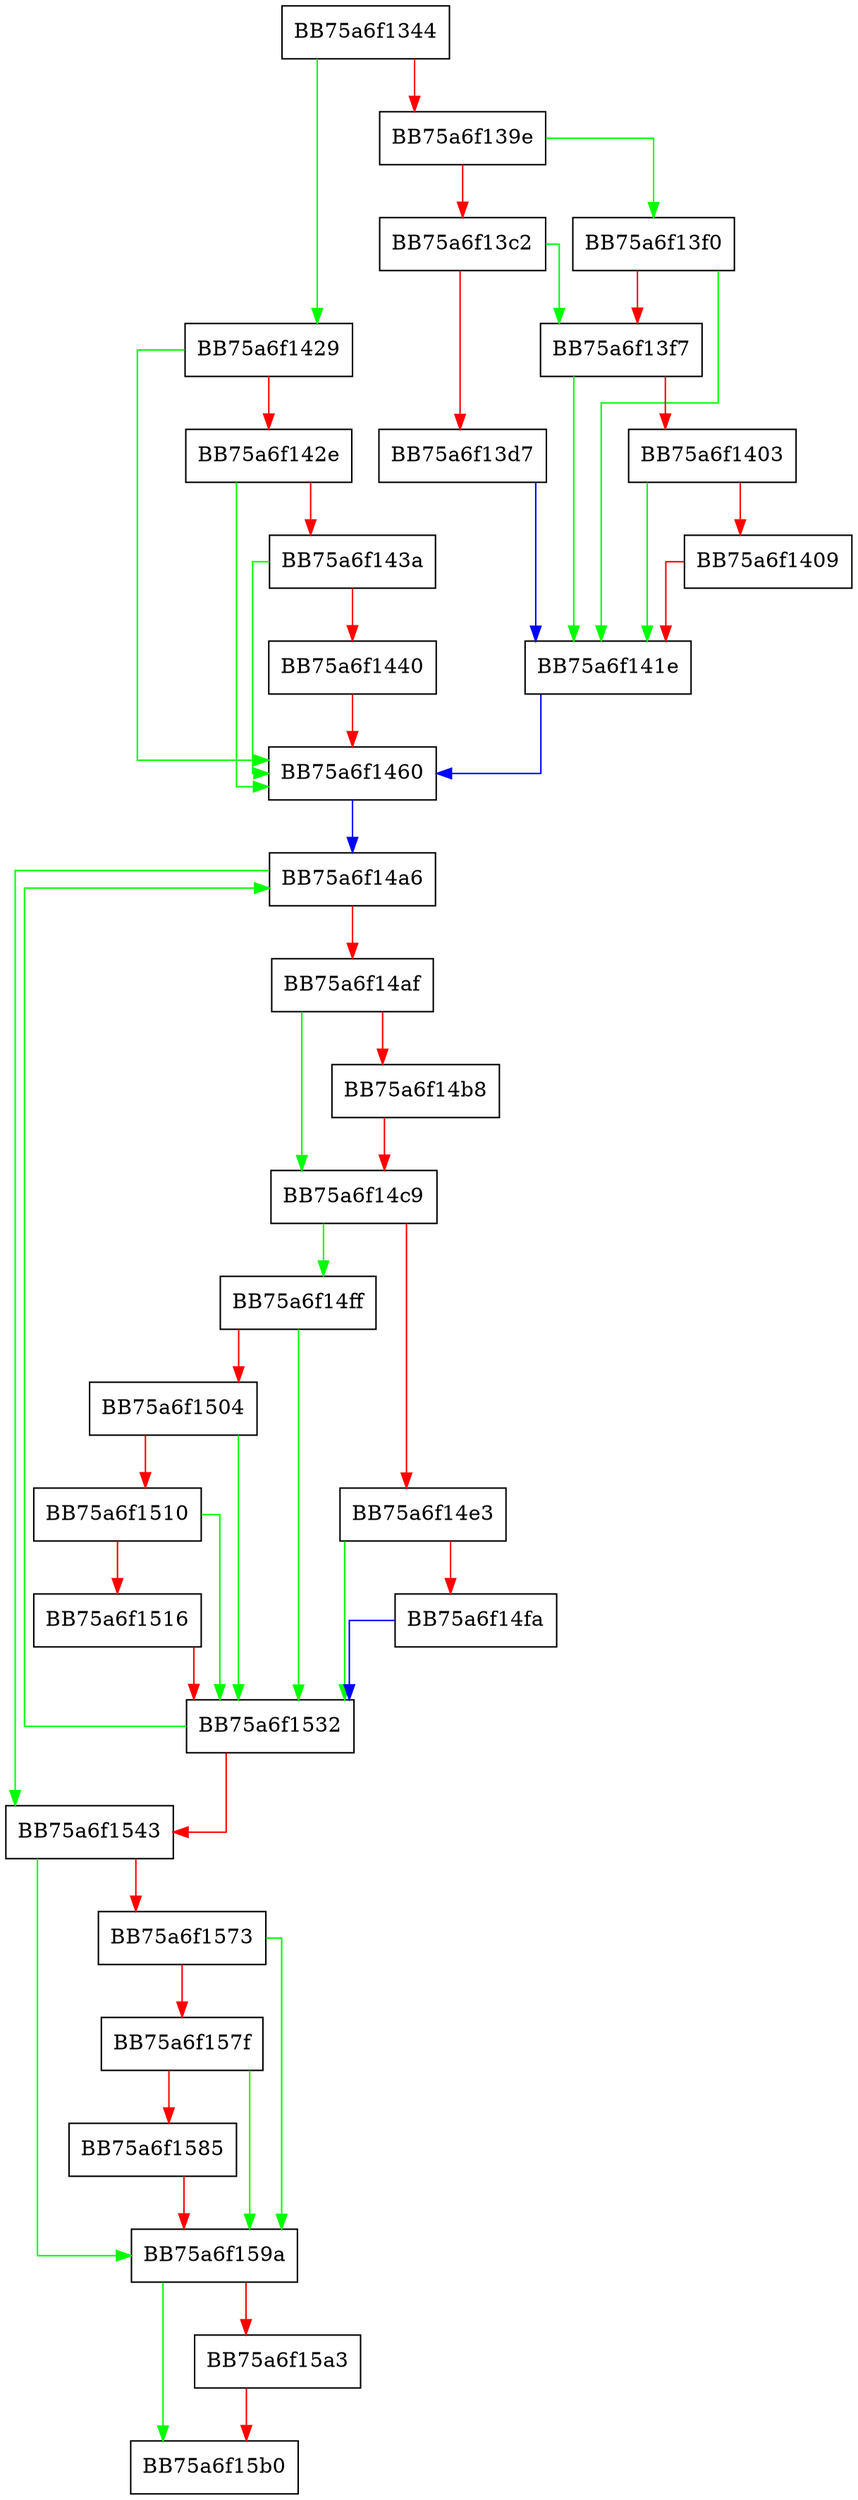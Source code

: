 digraph AddDeviceControlPolicyDeviceInstall {
  node [shape="box"];
  graph [splines=ortho];
  BB75a6f1344 -> BB75a6f1429 [color="green"];
  BB75a6f1344 -> BB75a6f139e [color="red"];
  BB75a6f139e -> BB75a6f13f0 [color="green"];
  BB75a6f139e -> BB75a6f13c2 [color="red"];
  BB75a6f13c2 -> BB75a6f13f7 [color="green"];
  BB75a6f13c2 -> BB75a6f13d7 [color="red"];
  BB75a6f13d7 -> BB75a6f141e [color="blue"];
  BB75a6f13f0 -> BB75a6f141e [color="green"];
  BB75a6f13f0 -> BB75a6f13f7 [color="red"];
  BB75a6f13f7 -> BB75a6f141e [color="green"];
  BB75a6f13f7 -> BB75a6f1403 [color="red"];
  BB75a6f1403 -> BB75a6f141e [color="green"];
  BB75a6f1403 -> BB75a6f1409 [color="red"];
  BB75a6f1409 -> BB75a6f141e [color="red"];
  BB75a6f141e -> BB75a6f1460 [color="blue"];
  BB75a6f1429 -> BB75a6f1460 [color="green"];
  BB75a6f1429 -> BB75a6f142e [color="red"];
  BB75a6f142e -> BB75a6f1460 [color="green"];
  BB75a6f142e -> BB75a6f143a [color="red"];
  BB75a6f143a -> BB75a6f1460 [color="green"];
  BB75a6f143a -> BB75a6f1440 [color="red"];
  BB75a6f1440 -> BB75a6f1460 [color="red"];
  BB75a6f1460 -> BB75a6f14a6 [color="blue"];
  BB75a6f14a6 -> BB75a6f1543 [color="green"];
  BB75a6f14a6 -> BB75a6f14af [color="red"];
  BB75a6f14af -> BB75a6f14c9 [color="green"];
  BB75a6f14af -> BB75a6f14b8 [color="red"];
  BB75a6f14b8 -> BB75a6f14c9 [color="red"];
  BB75a6f14c9 -> BB75a6f14ff [color="green"];
  BB75a6f14c9 -> BB75a6f14e3 [color="red"];
  BB75a6f14e3 -> BB75a6f1532 [color="green"];
  BB75a6f14e3 -> BB75a6f14fa [color="red"];
  BB75a6f14fa -> BB75a6f1532 [color="blue"];
  BB75a6f14ff -> BB75a6f1532 [color="green"];
  BB75a6f14ff -> BB75a6f1504 [color="red"];
  BB75a6f1504 -> BB75a6f1532 [color="green"];
  BB75a6f1504 -> BB75a6f1510 [color="red"];
  BB75a6f1510 -> BB75a6f1532 [color="green"];
  BB75a6f1510 -> BB75a6f1516 [color="red"];
  BB75a6f1516 -> BB75a6f1532 [color="red"];
  BB75a6f1532 -> BB75a6f14a6 [color="green"];
  BB75a6f1532 -> BB75a6f1543 [color="red"];
  BB75a6f1543 -> BB75a6f159a [color="green"];
  BB75a6f1543 -> BB75a6f1573 [color="red"];
  BB75a6f1573 -> BB75a6f159a [color="green"];
  BB75a6f1573 -> BB75a6f157f [color="red"];
  BB75a6f157f -> BB75a6f159a [color="green"];
  BB75a6f157f -> BB75a6f1585 [color="red"];
  BB75a6f1585 -> BB75a6f159a [color="red"];
  BB75a6f159a -> BB75a6f15b0 [color="green"];
  BB75a6f159a -> BB75a6f15a3 [color="red"];
  BB75a6f15a3 -> BB75a6f15b0 [color="red"];
}